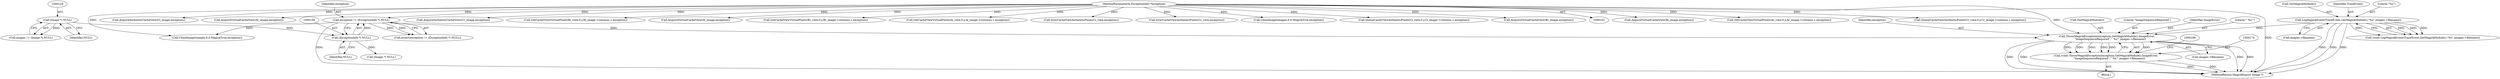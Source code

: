 digraph "0_ImageMagick6_f6ffc702c6eecd963587273a429dcd608c648984_0@pointer" {
"1000175" [label="(Call,ThrowMagickException(exception,GetMagickModule(),ImageError,\n        \"ImageSequenceRequired\",\"`%s'\",images->filename))"];
"1000153" [label="(Call,exception != (ExceptionInfo *) NULL)"];
"1000104" [label="(MethodParameterIn,ExceptionInfo *exception)"];
"1000155" [label="(Call,(ExceptionInfo *) NULL)"];
"1000128" [label="(Call,(Image *) NULL)"];
"1000145" [label="(Call,LogMagickEvent(TraceEvent,GetMagickModule(),\"%s\",images->filename))"];
"1000173" [label="(Call,(void) ThrowMagickException(exception,GetMagickModule(),ImageError,\n        \"ImageSequenceRequired\",\"`%s'\",images->filename))"];
"1000104" [label="(MethodParameterIn,ExceptionInfo *exception)"];
"1000149" [label="(Call,images->filename)"];
"1000155" [label="(Call,(ExceptionInfo *) NULL)"];
"1000153" [label="(Call,exception != (ExceptionInfo *) NULL)"];
"1000180" [label="(Literal,\"`%s'\")"];
"1000357" [label="(Call,AcquireVirtualCacheView(Bi_image,exception))"];
"1000400" [label="(Call,GetCacheViewVirtualPixels(Ar_view,0,y,Ar_image->columns,1,exception))"];
"1000444" [label="(Call,QueueCacheViewAuthenticPixels(Cr_view,0,y,Cr_image->columns,1,exception))"];
"1000367" [label="(Call,AcquireAuthenticCacheView(Ci_image,exception))"];
"1000342" [label="(Call,AcquireVirtualCacheView(Ar_image,exception))"];
"1000173" [label="(Call,(void) ThrowMagickException(exception,GetMagickModule(),ImageError,\n        \"ImageSequenceRequired\",\"`%s'\",images->filename))"];
"1001630" [label="(MethodReturn,MagickExport Image *)"];
"1000176" [label="(Identifier,exception)"];
"1000177" [label="(Call,GetMagickModule())"];
"1000157" [label="(Identifier,NULL)"];
"1000146" [label="(Identifier,TraceEvent)"];
"1000179" [label="(Literal,\"ImageSequenceRequired\")"];
"1000145" [label="(Call,LogMagickEvent(TraceEvent,GetMagickModule(),\"%s\",images->filename))"];
"1000362" [label="(Call,AcquireAuthenticCacheView(Cr_image,exception))"];
"1000433" [label="(Call,GetCacheViewVirtualPixels(Bi_view,0,y,Bi_image->columns,1,exception))"];
"1000347" [label="(Call,AcquireVirtualCacheView(Ai_image,exception))"];
"1000152" [label="(Call,assert(exception != (ExceptionInfo *) NULL))"];
"1000154" [label="(Identifier,exception)"];
"1000422" [label="(Call,GetCacheViewVirtualPixels(Br_view,0,y,Br_image->columns,1,exception))"];
"1000190" [label="(Call,CloneImage(images,0,0,MagickTrue,exception))"];
"1000181" [label="(Call,images->filename)"];
"1000126" [label="(Call,images != (Image *) NULL)"];
"1000148" [label="(Literal,\"%s\")"];
"1000147" [label="(Call,GetMagickModule())"];
"1000178" [label="(Identifier,ImageError)"];
"1000411" [label="(Call,GetCacheViewVirtualPixels(Ai_view,0,y,Ai_image->columns,1,exception))"];
"1001552" [label="(Call,SyncCacheViewAuthenticPixels(Ci_view,exception))"];
"1001561" [label="(Call,SyncCacheViewAuthenticPixels(Cr_view,exception))"];
"1000130" [label="(Identifier,NULL)"];
"1000169" [label="(Call,(Image *) NULL)"];
"1000233" [label="(Call,CloneImage(images,0,0,MagickTrue,exception))"];
"1000455" [label="(Call,QueueCacheViewAuthenticPixels(Ci_view,0,y,Ci_image->columns,1,exception))"];
"1000143" [label="(Call,(void) LogMagickEvent(TraceEvent,GetMagickModule(),\"%s\",images->filename))"];
"1000352" [label="(Call,AcquireVirtualCacheView(Br_image,exception))"];
"1000128" [label="(Call,(Image *) NULL)"];
"1000175" [label="(Call,ThrowMagickException(exception,GetMagickModule(),ImageError,\n        \"ImageSequenceRequired\",\"`%s'\",images->filename))"];
"1000172" [label="(Block,)"];
"1000175" -> "1000173"  [label="AST: "];
"1000175" -> "1000181"  [label="CFG: "];
"1000176" -> "1000175"  [label="AST: "];
"1000177" -> "1000175"  [label="AST: "];
"1000178" -> "1000175"  [label="AST: "];
"1000179" -> "1000175"  [label="AST: "];
"1000180" -> "1000175"  [label="AST: "];
"1000181" -> "1000175"  [label="AST: "];
"1000173" -> "1000175"  [label="CFG: "];
"1000175" -> "1001630"  [label="DDG: "];
"1000175" -> "1001630"  [label="DDG: "];
"1000175" -> "1001630"  [label="DDG: "];
"1000175" -> "1001630"  [label="DDG: "];
"1000175" -> "1000173"  [label="DDG: "];
"1000175" -> "1000173"  [label="DDG: "];
"1000175" -> "1000173"  [label="DDG: "];
"1000175" -> "1000173"  [label="DDG: "];
"1000175" -> "1000173"  [label="DDG: "];
"1000175" -> "1000173"  [label="DDG: "];
"1000153" -> "1000175"  [label="DDG: "];
"1000104" -> "1000175"  [label="DDG: "];
"1000145" -> "1000175"  [label="DDG: "];
"1000153" -> "1000152"  [label="AST: "];
"1000153" -> "1000155"  [label="CFG: "];
"1000154" -> "1000153"  [label="AST: "];
"1000155" -> "1000153"  [label="AST: "];
"1000152" -> "1000153"  [label="CFG: "];
"1000153" -> "1001630"  [label="DDG: "];
"1000153" -> "1000152"  [label="DDG: "];
"1000153" -> "1000152"  [label="DDG: "];
"1000104" -> "1000153"  [label="DDG: "];
"1000155" -> "1000153"  [label="DDG: "];
"1000153" -> "1000190"  [label="DDG: "];
"1000104" -> "1000101"  [label="AST: "];
"1000104" -> "1001630"  [label="DDG: "];
"1000104" -> "1000190"  [label="DDG: "];
"1000104" -> "1000233"  [label="DDG: "];
"1000104" -> "1000342"  [label="DDG: "];
"1000104" -> "1000347"  [label="DDG: "];
"1000104" -> "1000352"  [label="DDG: "];
"1000104" -> "1000357"  [label="DDG: "];
"1000104" -> "1000362"  [label="DDG: "];
"1000104" -> "1000367"  [label="DDG: "];
"1000104" -> "1000400"  [label="DDG: "];
"1000104" -> "1000411"  [label="DDG: "];
"1000104" -> "1000422"  [label="DDG: "];
"1000104" -> "1000433"  [label="DDG: "];
"1000104" -> "1000444"  [label="DDG: "];
"1000104" -> "1000455"  [label="DDG: "];
"1000104" -> "1001552"  [label="DDG: "];
"1000104" -> "1001561"  [label="DDG: "];
"1000155" -> "1000157"  [label="CFG: "];
"1000156" -> "1000155"  [label="AST: "];
"1000157" -> "1000155"  [label="AST: "];
"1000128" -> "1000155"  [label="DDG: "];
"1000155" -> "1000169"  [label="DDG: "];
"1000128" -> "1000126"  [label="AST: "];
"1000128" -> "1000130"  [label="CFG: "];
"1000129" -> "1000128"  [label="AST: "];
"1000130" -> "1000128"  [label="AST: "];
"1000126" -> "1000128"  [label="CFG: "];
"1000128" -> "1000126"  [label="DDG: "];
"1000145" -> "1000143"  [label="AST: "];
"1000145" -> "1000149"  [label="CFG: "];
"1000146" -> "1000145"  [label="AST: "];
"1000147" -> "1000145"  [label="AST: "];
"1000148" -> "1000145"  [label="AST: "];
"1000149" -> "1000145"  [label="AST: "];
"1000143" -> "1000145"  [label="CFG: "];
"1000145" -> "1001630"  [label="DDG: "];
"1000145" -> "1001630"  [label="DDG: "];
"1000145" -> "1001630"  [label="DDG: "];
"1000145" -> "1000143"  [label="DDG: "];
"1000145" -> "1000143"  [label="DDG: "];
"1000145" -> "1000143"  [label="DDG: "];
"1000145" -> "1000143"  [label="DDG: "];
"1000173" -> "1000172"  [label="AST: "];
"1000174" -> "1000173"  [label="AST: "];
"1000186" -> "1000173"  [label="CFG: "];
"1000173" -> "1001630"  [label="DDG: "];
"1000173" -> "1001630"  [label="DDG: "];
}
